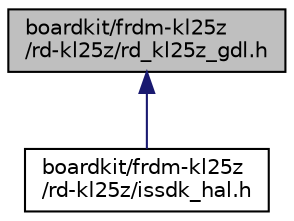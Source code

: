 digraph "boardkit/frdm-kl25z/rd-kl25z/rd_kl25z_gdl.h"
{
  edge [fontname="Helvetica",fontsize="10",labelfontname="Helvetica",labelfontsize="10"];
  node [fontname="Helvetica",fontsize="10",shape=record];
  Node1 [label="boardkit/frdm-kl25z\l/rd-kl25z/rd_kl25z_gdl.h",height=0.2,width=0.4,color="black", fillcolor="grey75", style="filled", fontcolor="black"];
  Node1 -> Node2 [dir="back",color="midnightblue",fontsize="10",style="solid",fontname="Helvetica"];
  Node2 [label="boardkit/frdm-kl25z\l/rd-kl25z/issdk_hal.h",height=0.2,width=0.4,color="black", fillcolor="white", style="filled",URL="$frdm-kl25z_2rd-kl25z_2issdk__hal_8h.html"];
}
